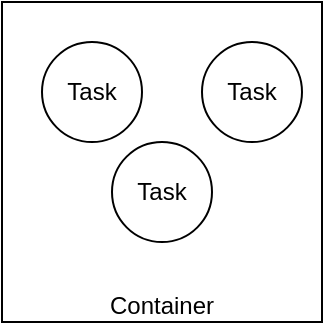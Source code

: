 <mxfile version="11.2.5" type="device" pages="1"><diagram id="4e7i3BdnPN2_mnWrWHK4" name="Page-1"><mxGraphModel dx="1086" dy="808" grid="1" gridSize="10" guides="1" tooltips="1" connect="1" arrows="1" fold="1" page="1" pageScale="1" pageWidth="827" pageHeight="1169" math="0" shadow="0"><root><mxCell id="0"/><mxCell id="1" parent="0"/><mxCell id="mDiJgYDq81jhFS1dGr6E-7" value="" style="group" vertex="1" connectable="0" parent="1"><mxGeometry x="105" y="90" width="160" height="160" as="geometry"/></mxCell><mxCell id="mDiJgYDq81jhFS1dGr6E-1" value="&lt;br&gt;&lt;br&gt;&lt;br&gt;&lt;br&gt;&lt;br&gt;&lt;br&gt;&lt;br&gt;&lt;br&gt;&lt;br&gt;&lt;br&gt;Container" style="whiteSpace=wrap;html=1;aspect=fixed;" vertex="1" parent="mDiJgYDq81jhFS1dGr6E-7"><mxGeometry width="160" height="160" as="geometry"/></mxCell><mxCell id="mDiJgYDq81jhFS1dGr6E-2" value="Task" style="ellipse;whiteSpace=wrap;html=1;aspect=fixed;" vertex="1" parent="mDiJgYDq81jhFS1dGr6E-7"><mxGeometry x="20" y="20" width="50" height="50" as="geometry"/></mxCell><mxCell id="mDiJgYDq81jhFS1dGr6E-5" value="Task" style="ellipse;whiteSpace=wrap;html=1;aspect=fixed;" vertex="1" parent="mDiJgYDq81jhFS1dGr6E-7"><mxGeometry x="100" y="20" width="50" height="50" as="geometry"/></mxCell><mxCell id="mDiJgYDq81jhFS1dGr6E-6" value="Task" style="ellipse;whiteSpace=wrap;html=1;aspect=fixed;" vertex="1" parent="mDiJgYDq81jhFS1dGr6E-7"><mxGeometry x="55" y="70" width="50" height="50" as="geometry"/></mxCell></root></mxGraphModel></diagram></mxfile>